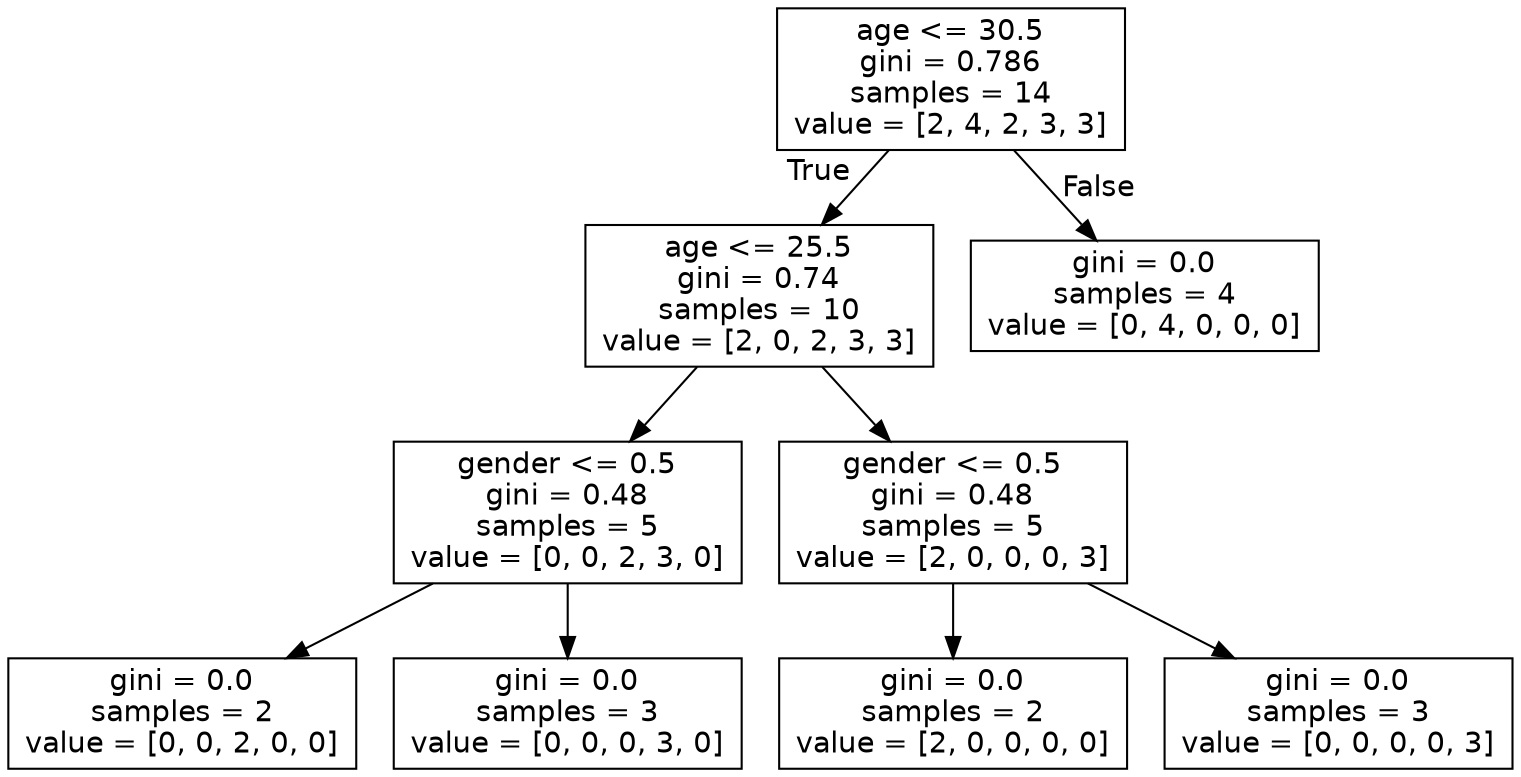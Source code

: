 digraph Tree {
node [shape=box, fontname="helvetica"] ;
edge [fontname="helvetica"] ;
0 [label="age <= 30.5\ngini = 0.786\nsamples = 14\nvalue = [2, 4, 2, 3, 3]"] ;
1 [label="age <= 25.5\ngini = 0.74\nsamples = 10\nvalue = [2, 0, 2, 3, 3]"] ;
0 -> 1 [labeldistance=2.5, labelangle=45, headlabel="True"] ;
2 [label="gender <= 0.5\ngini = 0.48\nsamples = 5\nvalue = [0, 0, 2, 3, 0]"] ;
1 -> 2 ;
3 [label="gini = 0.0\nsamples = 2\nvalue = [0, 0, 2, 0, 0]"] ;
2 -> 3 ;
4 [label="gini = 0.0\nsamples = 3\nvalue = [0, 0, 0, 3, 0]"] ;
2 -> 4 ;
5 [label="gender <= 0.5\ngini = 0.48\nsamples = 5\nvalue = [2, 0, 0, 0, 3]"] ;
1 -> 5 ;
6 [label="gini = 0.0\nsamples = 2\nvalue = [2, 0, 0, 0, 0]"] ;
5 -> 6 ;
7 [label="gini = 0.0\nsamples = 3\nvalue = [0, 0, 0, 0, 3]"] ;
5 -> 7 ;
8 [label="gini = 0.0\nsamples = 4\nvalue = [0, 4, 0, 0, 0]"] ;
0 -> 8 [labeldistance=2.5, labelangle=-45, headlabel="False"] ;
}